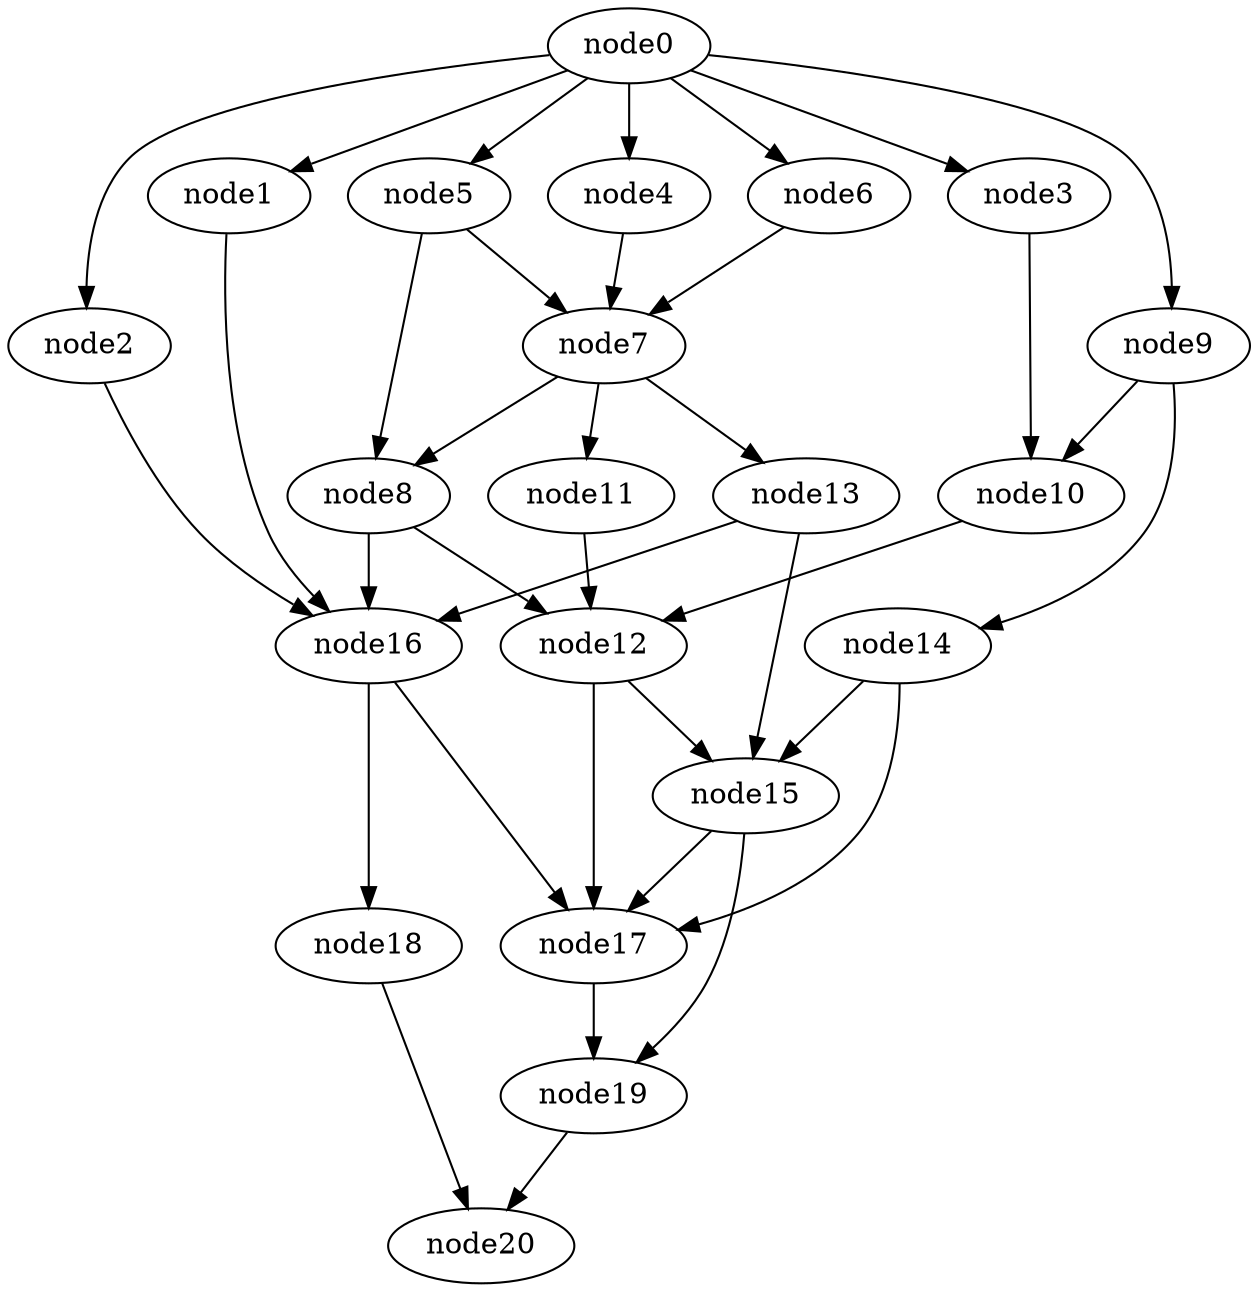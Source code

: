digraph g{
	node20
	node19 -> node20
	node18 -> node20
	node17 -> node19
	node16 -> node18
	node16 -> node17
	node15 -> node19
	node15 -> node17
	node14 -> node17
	node14 -> node15
	node13 -> node16
	node13 -> node15
	node12 -> node17
	node12 -> node15
	node11 -> node12
	node10 -> node12
	node9 -> node14
	node9 -> node10
	node8 -> node16
	node8 -> node12
	node7 -> node13
	node7 -> node11
	node7 -> node8
	node6 -> node7
	node5 -> node8
	node5 -> node7
	node4 -> node7
	node3 -> node10
	node2 -> node16
	node1 -> node16
	node0 -> node9
	node0 -> node6
	node0 -> node5
	node0 -> node4
	node0 -> node3
	node0 -> node2
	node0 -> node1
}
